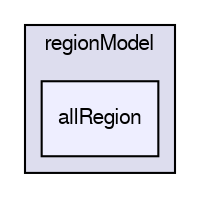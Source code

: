 digraph "/home/cgoniva/CFDEM/CFDEM-x.x-2.1.x/CFDEMcoupling-PUBLIC/src/lagrangian/cfdemParticle/subModels/regionModel/allRegion" {
  compound=true
  node [ fontsize="10", fontname="FreeSans"];
  edge [ labelfontsize="10", labelfontname="FreeSans"];
  subgraph clusterdir_00b016222c3e9e36f0eb7d4ab2780e5b {
    graph [ bgcolor="#ddddee", pencolor="black", label="regionModel" fontname="FreeSans", fontsize="10", URL="dir_00b016222c3e9e36f0eb7d4ab2780e5b.html"]
  dir_660f4b932c0dc7c0ceeebec985b0f19d [shape=box, label="allRegion", style="filled", fillcolor="#eeeeff", pencolor="black", URL="dir_660f4b932c0dc7c0ceeebec985b0f19d.html"];
  }
}
